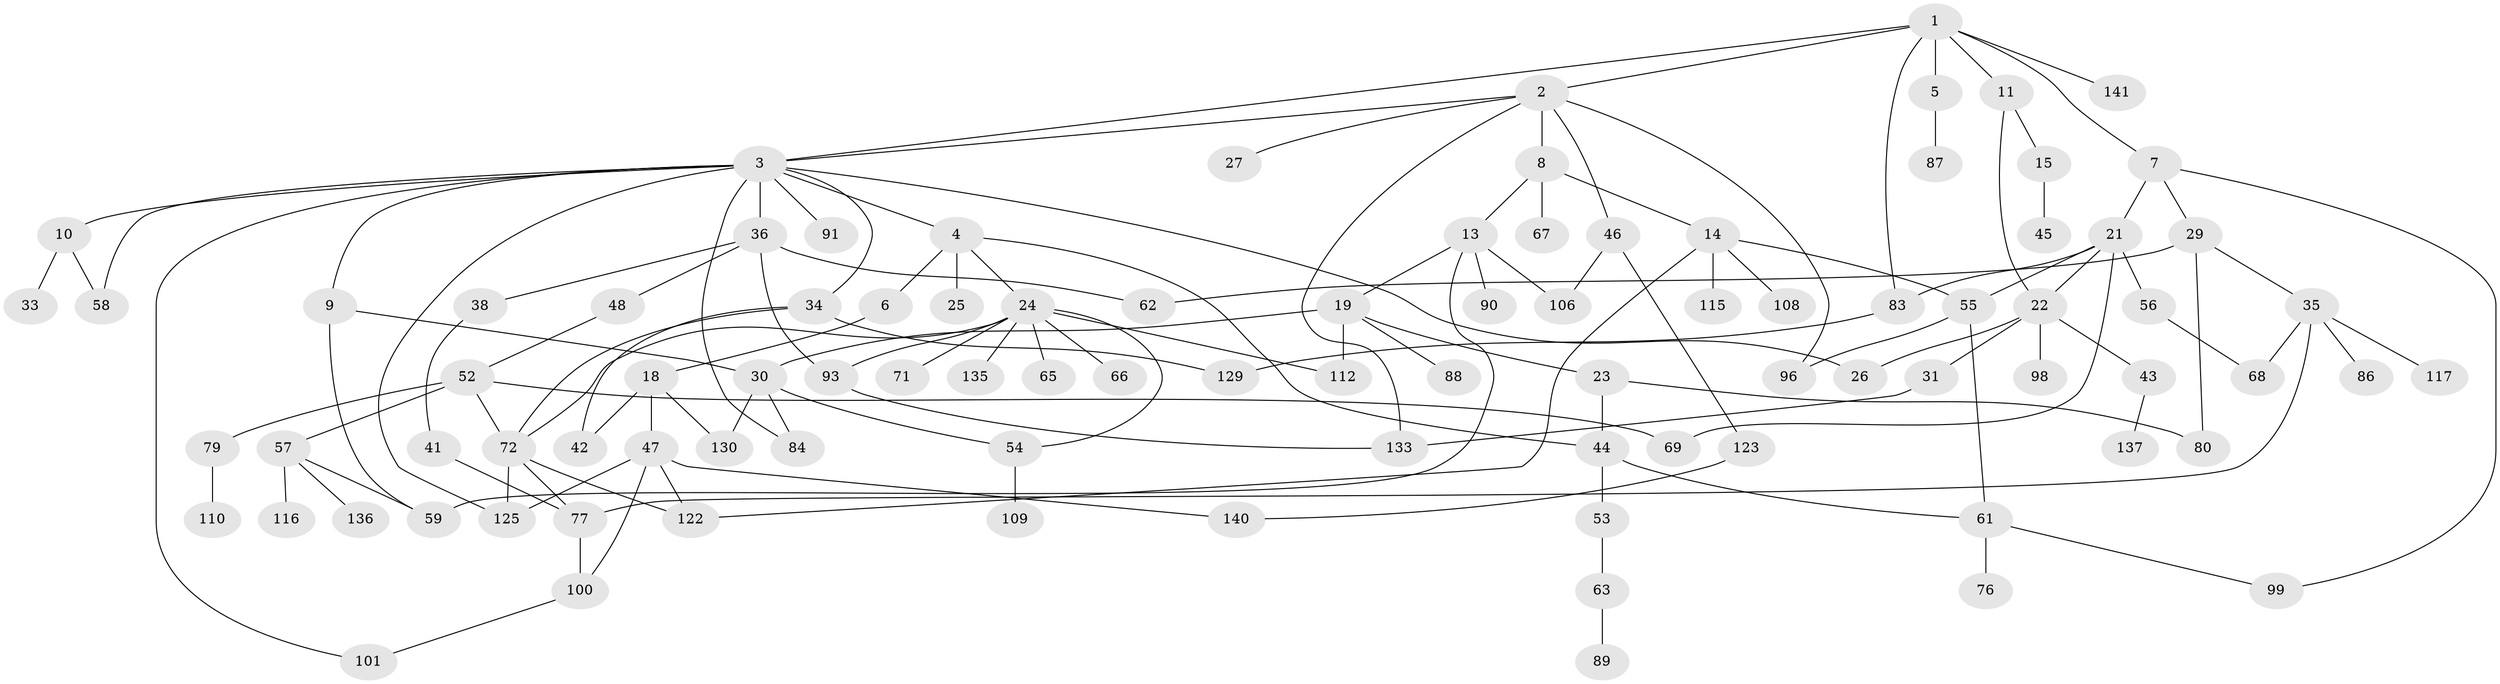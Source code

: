 // Generated by graph-tools (version 1.1) at 2025/23/03/03/25 07:23:30]
// undirected, 94 vertices, 131 edges
graph export_dot {
graph [start="1"]
  node [color=gray90,style=filled];
  1 [super="+82"];
  2 [super="+85"];
  3 [super="+12"];
  4 [super="+49"];
  5 [super="+74"];
  6;
  7;
  8 [super="+121"];
  9;
  10;
  11 [super="+17"];
  13 [super="+16"];
  14 [super="+28"];
  15;
  18 [super="+37"];
  19 [super="+20"];
  21 [super="+60"];
  22 [super="+39"];
  23 [super="+131"];
  24 [super="+32"];
  25 [super="+51"];
  26;
  27;
  29 [super="+118"];
  30 [super="+104"];
  31 [super="+107"];
  33;
  34 [super="+40"];
  35 [super="+75"];
  36 [super="+50"];
  38;
  41;
  42 [super="+127"];
  43 [super="+103"];
  44 [super="+92"];
  45 [super="+102"];
  46 [super="+111"];
  47 [super="+73"];
  48 [super="+95"];
  52 [super="+70"];
  53;
  54 [super="+97"];
  55 [super="+94"];
  56 [super="+114"];
  57 [super="+64"];
  58 [super="+128"];
  59 [super="+124"];
  61;
  62;
  63;
  65 [super="+81"];
  66;
  67;
  68 [super="+78"];
  69;
  71;
  72 [super="+105"];
  76;
  77 [super="+113"];
  79 [super="+139"];
  80;
  83;
  84;
  86;
  87;
  88;
  89;
  90;
  91;
  93;
  96 [super="+126"];
  98;
  99;
  100 [super="+120"];
  101 [super="+132"];
  106 [super="+138"];
  108;
  109;
  110;
  112 [super="+119"];
  115;
  116;
  117;
  122;
  123;
  125 [super="+134"];
  129;
  130;
  133;
  135;
  136;
  137;
  140;
  141;
  1 -- 2;
  1 -- 3;
  1 -- 5;
  1 -- 7;
  1 -- 11;
  1 -- 83;
  1 -- 141;
  2 -- 8;
  2 -- 27;
  2 -- 46;
  2 -- 96;
  2 -- 3;
  2 -- 133;
  3 -- 4;
  3 -- 9;
  3 -- 10;
  3 -- 34;
  3 -- 58;
  3 -- 101;
  3 -- 84;
  3 -- 36;
  3 -- 26;
  3 -- 91;
  3 -- 125;
  4 -- 6;
  4 -- 24;
  4 -- 25;
  4 -- 44;
  5 -- 87;
  6 -- 18;
  7 -- 21;
  7 -- 29;
  7 -- 99;
  8 -- 13;
  8 -- 14;
  8 -- 67;
  9 -- 59;
  9 -- 30;
  10 -- 33;
  10 -- 58;
  11 -- 15;
  11 -- 22;
  13 -- 19;
  13 -- 59;
  13 -- 90;
  13 -- 106;
  14 -- 115;
  14 -- 122;
  14 -- 55;
  14 -- 108;
  15 -- 45;
  18 -- 130;
  18 -- 42;
  18 -- 47;
  19 -- 23;
  19 -- 30;
  19 -- 112;
  19 -- 88;
  21 -- 55;
  21 -- 56;
  21 -- 83;
  21 -- 69;
  21 -- 22;
  22 -- 26;
  22 -- 31;
  22 -- 98;
  22 -- 43;
  23 -- 44;
  23 -- 80;
  24 -- 65;
  24 -- 66;
  24 -- 71;
  24 -- 93;
  24 -- 54;
  24 -- 72;
  24 -- 112;
  24 -- 135;
  29 -- 35;
  29 -- 80;
  29 -- 62;
  30 -- 54;
  30 -- 84;
  30 -- 130;
  31 -- 133;
  34 -- 72;
  34 -- 129;
  34 -- 42;
  35 -- 86;
  35 -- 117;
  35 -- 68;
  35 -- 77;
  36 -- 38;
  36 -- 48;
  36 -- 62;
  36 -- 93;
  38 -- 41;
  41 -- 77;
  43 -- 137;
  44 -- 53;
  44 -- 61;
  46 -- 106;
  46 -- 123;
  47 -- 100;
  47 -- 122;
  47 -- 140;
  47 -- 125;
  48 -- 52;
  52 -- 57;
  52 -- 69;
  52 -- 72;
  52 -- 79;
  53 -- 63;
  54 -- 109;
  55 -- 61;
  55 -- 96;
  56 -- 68;
  57 -- 59;
  57 -- 136;
  57 -- 116;
  61 -- 76;
  61 -- 99;
  63 -- 89;
  72 -- 77;
  72 -- 122;
  72 -- 125;
  77 -- 100;
  79 -- 110;
  83 -- 129;
  93 -- 133;
  100 -- 101;
  123 -- 140;
}
